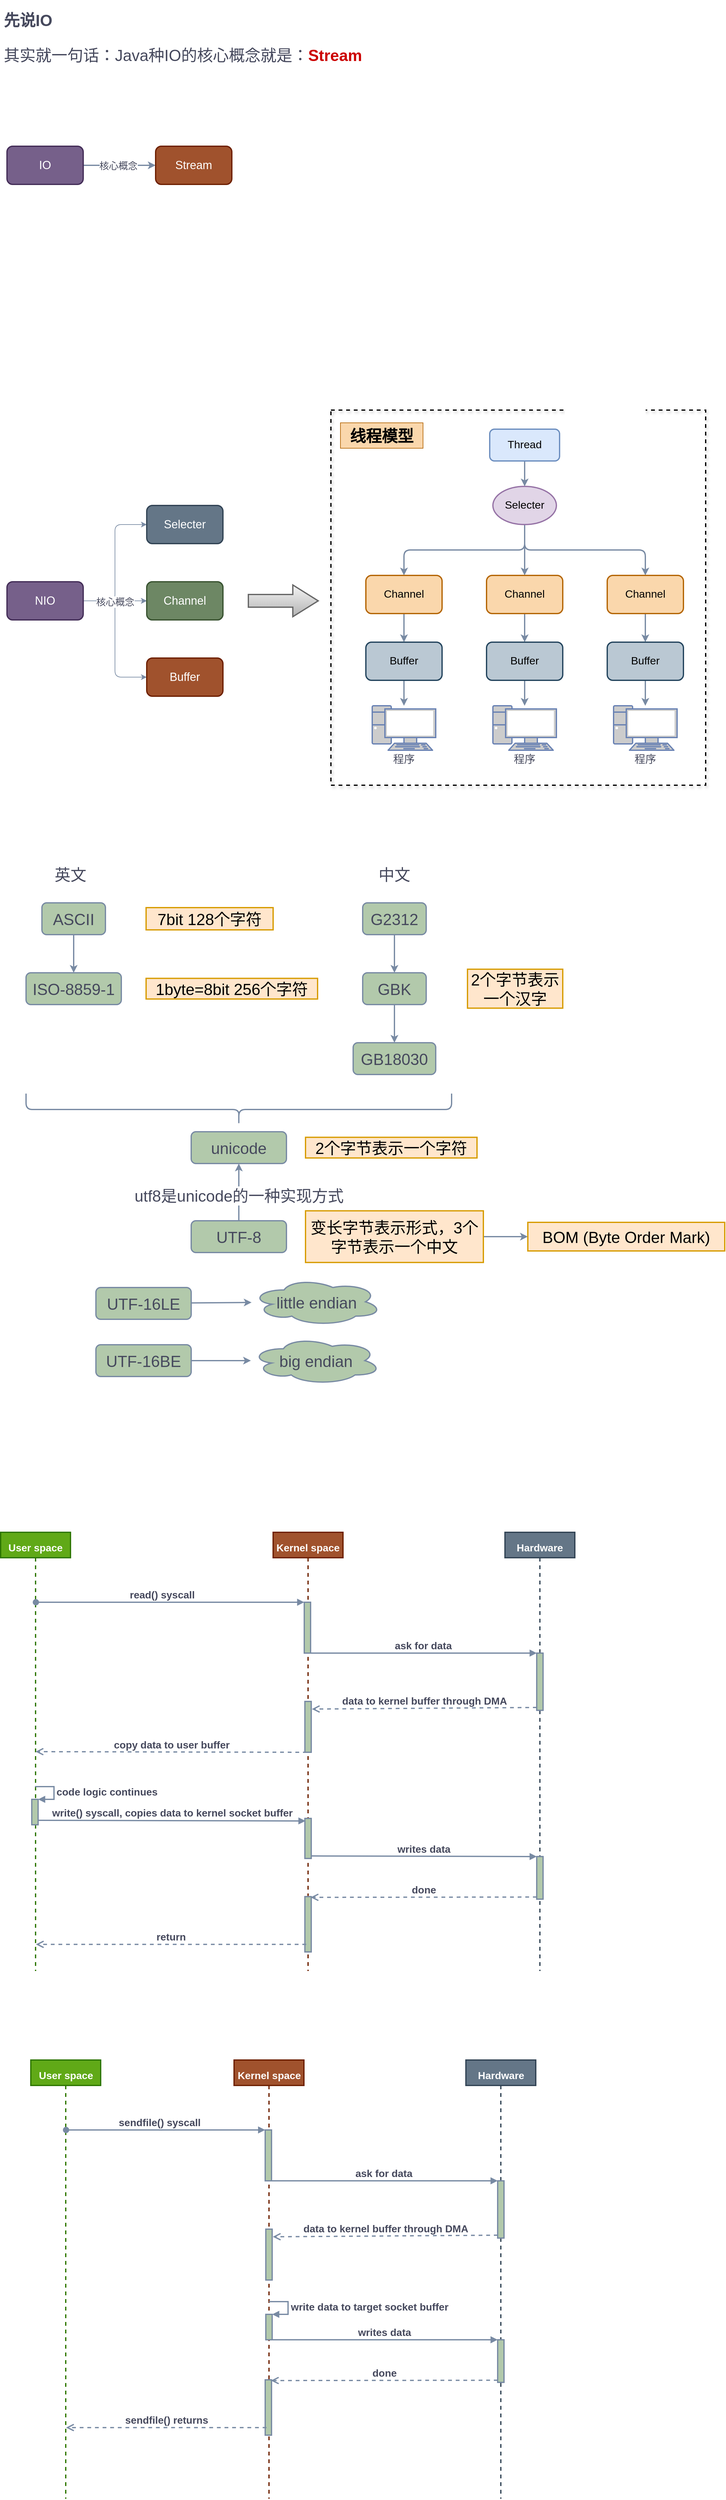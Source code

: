 <mxfile version="20.0.3" type="github">
  <diagram id="w9VmHyPrltCmEC7dtd8x" name="Page-1">
    <mxGraphModel dx="1422" dy="2042" grid="1" gridSize="10" guides="1" tooltips="1" connect="1" arrows="1" fold="1" page="1" pageScale="1" pageWidth="827" pageHeight="1169" math="0" shadow="0">
      <root>
        <mxCell id="0" />
        <mxCell id="1" parent="0" />
        <mxCell id="HTLwkOk4kgGoiY-0BRzB-1" value="&lt;h1 style=&quot;font-size: 25px;&quot;&gt;先说IO&lt;/h1&gt;&lt;p style=&quot;font-size: 25px;&quot;&gt;其实就一句话：Java种IO的核心概念就是：&lt;b style=&quot;&quot;&gt;&lt;font color=&quot;#cc0000&quot;&gt;Stream&lt;/font&gt;&lt;/b&gt;&lt;/p&gt;" style="text;html=1;strokeColor=none;fillColor=none;spacing=5;spacingTop=-20;whiteSpace=wrap;overflow=hidden;rounded=0;fontSize=25;fontColor=#46495D;" vertex="1" parent="1">
          <mxGeometry x="50" y="-50" width="650" height="130" as="geometry" />
        </mxCell>
        <mxCell id="HTLwkOk4kgGoiY-0BRzB-18" value="" style="edgeStyle=orthogonalEdgeStyle;curved=0;rounded=1;sketch=0;orthogonalLoop=1;jettySize=auto;html=1;fontColor=#46495D;strokeColor=#788AA3;fillColor=#B2C9AB;fontSize=18;fontStyle=0" edge="1" parent="1" source="HTLwkOk4kgGoiY-0BRzB-16" target="HTLwkOk4kgGoiY-0BRzB-17">
          <mxGeometry relative="1" as="geometry" />
        </mxCell>
        <mxCell id="HTLwkOk4kgGoiY-0BRzB-20" value="" style="edgeStyle=orthogonalEdgeStyle;curved=0;rounded=1;sketch=0;orthogonalLoop=1;jettySize=auto;html=1;fontColor=#46495D;strokeColor=#788AA3;fillColor=#B2C9AB;fontSize=18;fontStyle=0" edge="1" parent="1" source="HTLwkOk4kgGoiY-0BRzB-16" target="HTLwkOk4kgGoiY-0BRzB-19">
          <mxGeometry relative="1" as="geometry" />
        </mxCell>
        <mxCell id="HTLwkOk4kgGoiY-0BRzB-23" style="edgeStyle=orthogonalEdgeStyle;curved=0;rounded=1;sketch=0;orthogonalLoop=1;jettySize=auto;html=1;exitX=1;exitY=0.5;exitDx=0;exitDy=0;entryX=0;entryY=0.5;entryDx=0;entryDy=0;fontColor=#46495D;strokeColor=#788AA3;fillColor=#B2C9AB;fontSize=18;fontStyle=0" edge="1" parent="1" source="HTLwkOk4kgGoiY-0BRzB-16" target="HTLwkOk4kgGoiY-0BRzB-22">
          <mxGeometry relative="1" as="geometry" />
        </mxCell>
        <mxCell id="HTLwkOk4kgGoiY-0BRzB-24" style="edgeStyle=orthogonalEdgeStyle;curved=0;rounded=1;sketch=0;orthogonalLoop=1;jettySize=auto;html=1;exitX=1;exitY=0.5;exitDx=0;exitDy=0;entryX=0;entryY=0.5;entryDx=0;entryDy=0;fontColor=#46495D;strokeColor=#788AA3;fillColor=#B2C9AB;fontSize=18;fontStyle=0" edge="1" parent="1" source="HTLwkOk4kgGoiY-0BRzB-16" target="HTLwkOk4kgGoiY-0BRzB-21">
          <mxGeometry relative="1" as="geometry" />
        </mxCell>
        <mxCell id="HTLwkOk4kgGoiY-0BRzB-26" value="核心概念" style="edgeLabel;html=1;align=center;verticalAlign=middle;resizable=0;points=[];fontColor=#46495D;fontStyle=0;fontSize=15;" vertex="1" connectable="0" parent="HTLwkOk4kgGoiY-0BRzB-24">
          <mxGeometry x="-0.539" relative="1" as="geometry">
            <mxPoint as="offset" />
          </mxGeometry>
        </mxCell>
        <mxCell id="HTLwkOk4kgGoiY-0BRzB-16" value="NIO" style="rounded=1;whiteSpace=wrap;html=1;shadow=0;glass=0;sketch=0;fontSize=18;strokeColor=#432D57;strokeWidth=2;fillColor=#76608a;fontStyle=0;fontColor=#ffffff;" vertex="1" parent="1">
          <mxGeometry x="60" y="855" width="120" height="60" as="geometry" />
        </mxCell>
        <mxCell id="HTLwkOk4kgGoiY-0BRzB-17" value="NIO" style="rounded=1;whiteSpace=wrap;html=1;shadow=0;glass=0;sketch=0;fontSize=18;fontColor=#46495D;strokeColor=#788AA3;strokeWidth=2;fillColor=#B2C9AB;fontStyle=0" vertex="1" parent="1">
          <mxGeometry x="280" y="855" width="120" height="60" as="geometry" />
        </mxCell>
        <mxCell id="HTLwkOk4kgGoiY-0BRzB-19" value="Channel" style="whiteSpace=wrap;html=1;fontSize=18;fillColor=#6d8764;strokeColor=#3A5431;fontColor=#ffffff;rounded=1;shadow=0;glass=0;sketch=0;strokeWidth=2;fontStyle=0" vertex="1" parent="1">
          <mxGeometry x="280" y="855" width="120" height="60" as="geometry" />
        </mxCell>
        <mxCell id="HTLwkOk4kgGoiY-0BRzB-21" value="Buffer" style="whiteSpace=wrap;html=1;fontSize=18;fillColor=#a0522d;strokeColor=#6D1F00;fontColor=#ffffff;rounded=1;shadow=0;glass=0;sketch=0;strokeWidth=2;fontStyle=0" vertex="1" parent="1">
          <mxGeometry x="280" y="975" width="120" height="60" as="geometry" />
        </mxCell>
        <mxCell id="HTLwkOk4kgGoiY-0BRzB-22" value="Selecter" style="whiteSpace=wrap;html=1;fontSize=18;fillColor=#647687;strokeColor=#314354;fontColor=#ffffff;rounded=1;shadow=0;glass=0;sketch=0;strokeWidth=2;fontStyle=0" vertex="1" parent="1">
          <mxGeometry x="280" y="735" width="120" height="60" as="geometry" />
        </mxCell>
        <mxCell id="HTLwkOk4kgGoiY-0BRzB-34" style="edgeStyle=orthogonalEdgeStyle;curved=0;rounded=1;sketch=0;orthogonalLoop=1;jettySize=auto;html=1;exitX=0.5;exitY=1;exitDx=0;exitDy=0;entryX=0.5;entryY=0;entryDx=0;entryDy=0;fontColor=#46495D;strokeColor=#788AA3;fillColor=#B2C9AB;fontSize=17;strokeWidth=2;" edge="1" parent="1" source="HTLwkOk4kgGoiY-0BRzB-37" target="HTLwkOk4kgGoiY-0BRzB-30">
          <mxGeometry relative="1" as="geometry">
            <mxPoint x="875" y="795" as="sourcePoint" />
          </mxGeometry>
        </mxCell>
        <mxCell id="HTLwkOk4kgGoiY-0BRzB-35" style="edgeStyle=orthogonalEdgeStyle;curved=0;rounded=1;sketch=0;orthogonalLoop=1;jettySize=auto;html=1;exitX=0.5;exitY=1;exitDx=0;exitDy=0;entryX=0.5;entryY=0;entryDx=0;entryDy=0;fontColor=#46495D;strokeColor=#788AA3;fillColor=#B2C9AB;fontSize=17;strokeWidth=2;" edge="1" parent="1" source="HTLwkOk4kgGoiY-0BRzB-37" target="HTLwkOk4kgGoiY-0BRzB-29">
          <mxGeometry relative="1" as="geometry">
            <mxPoint x="875" y="795" as="sourcePoint" />
          </mxGeometry>
        </mxCell>
        <mxCell id="HTLwkOk4kgGoiY-0BRzB-36" style="edgeStyle=orthogonalEdgeStyle;curved=0;rounded=1;sketch=0;orthogonalLoop=1;jettySize=auto;html=1;fontColor=#46495D;strokeColor=#788AA3;fillColor=#B2C9AB;exitX=0.5;exitY=1;exitDx=0;exitDy=0;fontSize=17;strokeWidth=2;" edge="1" parent="1" source="HTLwkOk4kgGoiY-0BRzB-37" target="HTLwkOk4kgGoiY-0BRzB-28">
          <mxGeometry relative="1" as="geometry">
            <mxPoint x="875" y="755" as="sourcePoint" />
            <Array as="points">
              <mxPoint x="875" y="755" />
            </Array>
          </mxGeometry>
        </mxCell>
        <mxCell id="HTLwkOk4kgGoiY-0BRzB-39" style="edgeStyle=orthogonalEdgeStyle;curved=0;rounded=1;sketch=0;orthogonalLoop=1;jettySize=auto;html=1;exitX=0.5;exitY=1;exitDx=0;exitDy=0;entryX=0.5;entryY=0;entryDx=0;entryDy=0;fontSize=17;fontColor=#46495D;strokeColor=#788AA3;fillColor=#B2C9AB;strokeWidth=2;" edge="1" parent="1" source="HTLwkOk4kgGoiY-0BRzB-28" target="HTLwkOk4kgGoiY-0BRzB-32">
          <mxGeometry relative="1" as="geometry" />
        </mxCell>
        <mxCell id="HTLwkOk4kgGoiY-0BRzB-28" value="Channel" style="whiteSpace=wrap;html=1;fontSize=17;fillColor=#fad7ac;strokeColor=#b46504;rounded=1;shadow=0;glass=0;sketch=0;strokeWidth=2;" vertex="1" parent="1">
          <mxGeometry x="815" y="845" width="120" height="60" as="geometry" />
        </mxCell>
        <mxCell id="HTLwkOk4kgGoiY-0BRzB-40" style="edgeStyle=orthogonalEdgeStyle;curved=0;rounded=1;sketch=0;orthogonalLoop=1;jettySize=auto;html=1;exitX=0.5;exitY=1;exitDx=0;exitDy=0;entryX=0.5;entryY=0;entryDx=0;entryDy=0;fontSize=17;fontColor=#46495D;strokeColor=#788AA3;fillColor=#B2C9AB;strokeWidth=2;" edge="1" parent="1" source="HTLwkOk4kgGoiY-0BRzB-29" target="HTLwkOk4kgGoiY-0BRzB-33">
          <mxGeometry relative="1" as="geometry" />
        </mxCell>
        <mxCell id="HTLwkOk4kgGoiY-0BRzB-29" value="Channel" style="whiteSpace=wrap;html=1;fontSize=17;fillColor=#fad7ac;strokeColor=#b46504;rounded=1;shadow=0;glass=0;sketch=0;strokeWidth=2;" vertex="1" parent="1">
          <mxGeometry x="1005" y="845" width="120" height="60" as="geometry" />
        </mxCell>
        <mxCell id="HTLwkOk4kgGoiY-0BRzB-38" style="edgeStyle=orthogonalEdgeStyle;curved=0;rounded=1;sketch=0;orthogonalLoop=1;jettySize=auto;html=1;exitX=0.5;exitY=1;exitDx=0;exitDy=0;fontSize=17;fontColor=#46495D;strokeColor=#788AA3;fillColor=#B2C9AB;strokeWidth=2;" edge="1" parent="1" source="HTLwkOk4kgGoiY-0BRzB-30" target="HTLwkOk4kgGoiY-0BRzB-31">
          <mxGeometry relative="1" as="geometry" />
        </mxCell>
        <mxCell id="HTLwkOk4kgGoiY-0BRzB-30" value="Channel" style="whiteSpace=wrap;html=1;fontSize=17;fillColor=#fad7ac;strokeColor=#b46504;rounded=1;shadow=0;glass=0;sketch=0;strokeWidth=2;" vertex="1" parent="1">
          <mxGeometry x="625" y="845" width="120" height="60" as="geometry" />
        </mxCell>
        <mxCell id="HTLwkOk4kgGoiY-0BRzB-44" value="" style="edgeStyle=orthogonalEdgeStyle;curved=0;rounded=1;sketch=0;orthogonalLoop=1;jettySize=auto;html=1;fontSize=17;fontColor=#46495D;strokeColor=#788AA3;strokeWidth=2;fillColor=#B2C9AB;" edge="1" parent="1" source="HTLwkOk4kgGoiY-0BRzB-31" target="HTLwkOk4kgGoiY-0BRzB-43">
          <mxGeometry relative="1" as="geometry" />
        </mxCell>
        <mxCell id="HTLwkOk4kgGoiY-0BRzB-31" value="Buffer" style="whiteSpace=wrap;html=1;fontSize=17;fillColor=#bac8d3;strokeColor=#23445d;rounded=1;shadow=0;glass=0;sketch=0;strokeWidth=2;" vertex="1" parent="1">
          <mxGeometry x="625" y="950" width="120" height="60" as="geometry" />
        </mxCell>
        <mxCell id="HTLwkOk4kgGoiY-0BRzB-47" value="" style="edgeStyle=orthogonalEdgeStyle;curved=0;rounded=1;sketch=0;orthogonalLoop=1;jettySize=auto;html=1;fontSize=17;fontColor=#46495D;strokeColor=#788AA3;strokeWidth=2;fillColor=#B2C9AB;" edge="1" parent="1" source="HTLwkOk4kgGoiY-0BRzB-32" target="HTLwkOk4kgGoiY-0BRzB-45">
          <mxGeometry relative="1" as="geometry" />
        </mxCell>
        <mxCell id="HTLwkOk4kgGoiY-0BRzB-32" value="Buffer" style="whiteSpace=wrap;html=1;fontSize=17;fillColor=#bac8d3;strokeColor=#23445d;rounded=1;shadow=0;glass=0;sketch=0;strokeWidth=2;" vertex="1" parent="1">
          <mxGeometry x="815" y="950" width="120" height="60" as="geometry" />
        </mxCell>
        <mxCell id="HTLwkOk4kgGoiY-0BRzB-48" value="" style="edgeStyle=orthogonalEdgeStyle;curved=0;rounded=1;sketch=0;orthogonalLoop=1;jettySize=auto;html=1;fontSize=17;fontColor=#46495D;strokeColor=#788AA3;strokeWidth=2;fillColor=#B2C9AB;" edge="1" parent="1" source="HTLwkOk4kgGoiY-0BRzB-33" target="HTLwkOk4kgGoiY-0BRzB-46">
          <mxGeometry relative="1" as="geometry" />
        </mxCell>
        <mxCell id="HTLwkOk4kgGoiY-0BRzB-33" value="Buffer" style="whiteSpace=wrap;html=1;fontSize=17;fillColor=#bac8d3;strokeColor=#23445d;rounded=1;shadow=0;glass=0;sketch=0;strokeWidth=2;" vertex="1" parent="1">
          <mxGeometry x="1005" y="950" width="120" height="60" as="geometry" />
        </mxCell>
        <mxCell id="HTLwkOk4kgGoiY-0BRzB-37" value="Selecter" style="ellipse;whiteSpace=wrap;html=1;rounded=0;sketch=0;strokeColor=#9673a6;fillColor=#e1d5e7;fontSize=17;fontStyle=0;strokeWidth=2;" vertex="1" parent="1">
          <mxGeometry x="825" y="705" width="100" height="60" as="geometry" />
        </mxCell>
        <mxCell id="HTLwkOk4kgGoiY-0BRzB-42" value="" style="edgeStyle=orthogonalEdgeStyle;curved=0;rounded=1;sketch=0;orthogonalLoop=1;jettySize=auto;html=1;fontSize=17;fontColor=#46495D;strokeColor=#788AA3;fillColor=#B2C9AB;strokeWidth=2;" edge="1" parent="1" source="HTLwkOk4kgGoiY-0BRzB-41" target="HTLwkOk4kgGoiY-0BRzB-37">
          <mxGeometry relative="1" as="geometry" />
        </mxCell>
        <mxCell id="HTLwkOk4kgGoiY-0BRzB-41" value="Thread" style="whiteSpace=wrap;html=1;fontSize=17;fillColor=#dae8fc;strokeColor=#6c8ebf;rounded=1;shadow=0;glass=0;sketch=0;strokeWidth=2;" vertex="1" parent="1">
          <mxGeometry x="820" y="615" width="110" height="50" as="geometry" />
        </mxCell>
        <mxCell id="HTLwkOk4kgGoiY-0BRzB-43" value="" style="fontColor=#0066CC;verticalAlign=top;verticalLabelPosition=bottom;labelPosition=center;align=center;html=1;outlineConnect=0;fillColor=#CCCCCC;strokeColor=#6881B3;gradientColor=none;gradientDirection=north;strokeWidth=2;shape=mxgraph.networks.pc;rounded=0;sketch=0;fontSize=17;" vertex="1" parent="1">
          <mxGeometry x="635" y="1050" width="100" height="70" as="geometry" />
        </mxCell>
        <mxCell id="HTLwkOk4kgGoiY-0BRzB-45" value="" style="fontColor=#0066CC;verticalAlign=top;verticalLabelPosition=bottom;labelPosition=center;align=center;html=1;outlineConnect=0;fillColor=#CCCCCC;strokeColor=#6881B3;gradientColor=none;gradientDirection=north;strokeWidth=2;shape=mxgraph.networks.pc;rounded=0;sketch=0;fontSize=17;" vertex="1" parent="1">
          <mxGeometry x="825" y="1050" width="100" height="70" as="geometry" />
        </mxCell>
        <mxCell id="HTLwkOk4kgGoiY-0BRzB-46" value="" style="fontColor=#0066CC;verticalAlign=top;verticalLabelPosition=bottom;labelPosition=center;align=center;html=1;outlineConnect=0;fillColor=#CCCCCC;strokeColor=#6881B3;gradientColor=none;gradientDirection=north;strokeWidth=2;shape=mxgraph.networks.pc;rounded=0;sketch=0;fontSize=17;" vertex="1" parent="1">
          <mxGeometry x="1015" y="1050" width="100" height="70" as="geometry" />
        </mxCell>
        <mxCell id="HTLwkOk4kgGoiY-0BRzB-49" value="程序" style="text;html=1;strokeColor=none;fillColor=none;align=center;verticalAlign=middle;whiteSpace=wrap;rounded=0;sketch=0;fontSize=17;fontColor=#46495D;" vertex="1" parent="1">
          <mxGeometry x="655" y="1120" width="60" height="30" as="geometry" />
        </mxCell>
        <mxCell id="HTLwkOk4kgGoiY-0BRzB-50" value="程序" style="text;html=1;strokeColor=none;fillColor=none;align=center;verticalAlign=middle;whiteSpace=wrap;rounded=0;sketch=0;fontSize=17;fontColor=#46495D;" vertex="1" parent="1">
          <mxGeometry x="845" y="1120" width="60" height="30" as="geometry" />
        </mxCell>
        <mxCell id="HTLwkOk4kgGoiY-0BRzB-51" value="程序" style="text;html=1;strokeColor=none;fillColor=none;align=center;verticalAlign=middle;whiteSpace=wrap;rounded=0;sketch=0;fontSize=17;fontColor=#46495D;" vertex="1" parent="1">
          <mxGeometry x="1035" y="1120" width="60" height="30" as="geometry" />
        </mxCell>
        <mxCell id="HTLwkOk4kgGoiY-0BRzB-55" value="" style="edgeStyle=orthogonalEdgeStyle;curved=0;rounded=1;sketch=0;orthogonalLoop=1;jettySize=auto;html=1;fontSize=15;fontColor=#46495D;strokeColor=#788AA3;strokeWidth=2;fillColor=#B2C9AB;" edge="1" parent="1" source="HTLwkOk4kgGoiY-0BRzB-52" target="HTLwkOk4kgGoiY-0BRzB-54">
          <mxGeometry relative="1" as="geometry" />
        </mxCell>
        <mxCell id="HTLwkOk4kgGoiY-0BRzB-56" value="核心概念" style="edgeLabel;html=1;align=center;verticalAlign=middle;resizable=0;points=[];fontSize=15;fontColor=#46495D;" vertex="1" connectable="0" parent="HTLwkOk4kgGoiY-0BRzB-55">
          <mxGeometry x="-0.26" y="2" relative="1" as="geometry">
            <mxPoint x="13" y="2" as="offset" />
          </mxGeometry>
        </mxCell>
        <mxCell id="HTLwkOk4kgGoiY-0BRzB-52" value="IO" style="rounded=1;whiteSpace=wrap;html=1;shadow=0;glass=0;sketch=0;fontSize=18;strokeColor=#432D57;strokeWidth=2;fillColor=#76608a;fontStyle=0;fontColor=#ffffff;" vertex="1" parent="1">
          <mxGeometry x="60" y="170" width="120" height="60" as="geometry" />
        </mxCell>
        <mxCell id="HTLwkOk4kgGoiY-0BRzB-54" value="Stream" style="rounded=1;whiteSpace=wrap;html=1;shadow=0;glass=0;sketch=0;fontSize=18;strokeColor=#6D1F00;strokeWidth=2;fillColor=#a0522d;fontStyle=0;fontColor=#ffffff;" vertex="1" parent="1">
          <mxGeometry x="294" y="170" width="120" height="60" as="geometry" />
        </mxCell>
        <mxCell id="HTLwkOk4kgGoiY-0BRzB-57" value="" style="whiteSpace=wrap;html=1;aspect=fixed;rounded=0;sketch=0;fontSize=15;strokeWidth=2;fillColor=none;shadow=1;dashed=1;" vertex="1" parent="1">
          <mxGeometry x="570" y="585" width="590" height="590" as="geometry" />
        </mxCell>
        <mxCell id="HTLwkOk4kgGoiY-0BRzB-58" value="线程模型" style="text;html=1;strokeColor=#b46504;fillColor=#fad7ac;align=center;verticalAlign=middle;whiteSpace=wrap;rounded=0;shadow=0;sketch=0;fontSize=25;fontStyle=1" vertex="1" parent="1">
          <mxGeometry x="585" y="605" width="130" height="40" as="geometry" />
        </mxCell>
        <mxCell id="HTLwkOk4kgGoiY-0BRzB-61" value="" style="verticalLabelPosition=bottom;verticalAlign=top;html=1;strokeWidth=2;shape=mxgraph.arrows2.arrow;dy=0.6;dx=40;notch=0;rounded=0;shadow=0;sketch=0;fontSize=25;fillColor=#f5f5f5;strokeColor=#666666;gradientColor=#b3b3b3;" vertex="1" parent="1">
          <mxGeometry x="440" y="860" width="110" height="50" as="geometry" />
        </mxCell>
        <mxCell id="HTLwkOk4kgGoiY-0BRzB-66" value="" style="edgeStyle=none;rounded=1;sketch=0;orthogonalLoop=1;jettySize=auto;html=1;fontSize=25;fontColor=#46495D;strokeColor=#788AA3;strokeWidth=2;fillColor=#B2C9AB;" edge="1" parent="1" source="HTLwkOk4kgGoiY-0BRzB-64" target="HTLwkOk4kgGoiY-0BRzB-65">
          <mxGeometry relative="1" as="geometry" />
        </mxCell>
        <mxCell id="HTLwkOk4kgGoiY-0BRzB-64" value="ASCII" style="rounded=1;whiteSpace=wrap;html=1;shadow=0;sketch=0;fontSize=25;fontColor=#46495D;strokeColor=#788AA3;strokeWidth=2;fillColor=#B2C9AB;" vertex="1" parent="1">
          <mxGeometry x="115" y="1360" width="100" height="50" as="geometry" />
        </mxCell>
        <mxCell id="HTLwkOk4kgGoiY-0BRzB-65" value="ISO-8859-1" style="rounded=1;whiteSpace=wrap;html=1;shadow=0;sketch=0;fontSize=25;fontColor=#46495D;strokeColor=#788AA3;strokeWidth=2;fillColor=#B2C9AB;" vertex="1" parent="1">
          <mxGeometry x="90" y="1470" width="150" height="50" as="geometry" />
        </mxCell>
        <mxCell id="HTLwkOk4kgGoiY-0BRzB-68" value="7bit 128个字符" style="rounded=0;whiteSpace=wrap;html=1;shadow=0;sketch=0;fontSize=25;strokeColor=#d79b00;strokeWidth=2;fillColor=#ffe6cc;" vertex="1" parent="1">
          <mxGeometry x="279" y="1367.5" width="200" height="35" as="geometry" />
        </mxCell>
        <mxCell id="HTLwkOk4kgGoiY-0BRzB-69" value="1byte=8bit&amp;nbsp;256个字符" style="rounded=0;whiteSpace=wrap;html=1;shadow=0;sketch=0;fontSize=25;strokeColor=#d79b00;strokeWidth=2;fillColor=#ffe6cc;" vertex="1" parent="1">
          <mxGeometry x="279" y="1478.75" width="270" height="32.5" as="geometry" />
        </mxCell>
        <mxCell id="HTLwkOk4kgGoiY-0BRzB-72" value="" style="edgeStyle=none;rounded=1;sketch=0;orthogonalLoop=1;jettySize=auto;html=1;fontSize=25;fontColor=#46495D;strokeColor=#788AA3;strokeWidth=2;fillColor=#B2C9AB;" edge="1" parent="1" source="HTLwkOk4kgGoiY-0BRzB-70" target="HTLwkOk4kgGoiY-0BRzB-71">
          <mxGeometry relative="1" as="geometry" />
        </mxCell>
        <mxCell id="HTLwkOk4kgGoiY-0BRzB-70" value="G2312" style="rounded=1;whiteSpace=wrap;html=1;shadow=0;sketch=0;fontSize=25;fontColor=#46495D;strokeColor=#788AA3;strokeWidth=2;fillColor=#B2C9AB;" vertex="1" parent="1">
          <mxGeometry x="620" y="1360" width="100" height="50" as="geometry" />
        </mxCell>
        <mxCell id="HTLwkOk4kgGoiY-0BRzB-74" value="" style="edgeStyle=none;rounded=1;sketch=0;orthogonalLoop=1;jettySize=auto;html=1;fontSize=25;fontColor=#46495D;strokeColor=#788AA3;strokeWidth=2;fillColor=#B2C9AB;" edge="1" parent="1" source="HTLwkOk4kgGoiY-0BRzB-71" target="HTLwkOk4kgGoiY-0BRzB-73">
          <mxGeometry relative="1" as="geometry" />
        </mxCell>
        <mxCell id="HTLwkOk4kgGoiY-0BRzB-71" value="GBK" style="rounded=1;whiteSpace=wrap;html=1;shadow=0;sketch=0;fontSize=25;fontColor=#46495D;strokeColor=#788AA3;strokeWidth=2;fillColor=#B2C9AB;" vertex="1" parent="1">
          <mxGeometry x="620" y="1470" width="100" height="50" as="geometry" />
        </mxCell>
        <mxCell id="HTLwkOk4kgGoiY-0BRzB-73" value="GB18030" style="rounded=1;whiteSpace=wrap;html=1;shadow=0;sketch=0;fontSize=25;fontColor=#46495D;strokeColor=#788AA3;strokeWidth=2;fillColor=#B2C9AB;" vertex="1" parent="1">
          <mxGeometry x="605" y="1580" width="130" height="50" as="geometry" />
        </mxCell>
        <mxCell id="HTLwkOk4kgGoiY-0BRzB-75" value="英文" style="text;html=1;strokeColor=none;fillColor=none;align=center;verticalAlign=middle;whiteSpace=wrap;rounded=0;shadow=0;sketch=0;fontSize=25;fontColor=#46495D;" vertex="1" parent="1">
          <mxGeometry x="130" y="1300" width="60" height="30" as="geometry" />
        </mxCell>
        <mxCell id="HTLwkOk4kgGoiY-0BRzB-76" value="中文" style="text;html=1;strokeColor=none;fillColor=none;align=center;verticalAlign=middle;whiteSpace=wrap;rounded=0;shadow=0;sketch=0;fontSize=25;fontColor=#46495D;" vertex="1" parent="1">
          <mxGeometry x="640" y="1300" width="60" height="30" as="geometry" />
        </mxCell>
        <mxCell id="HTLwkOk4kgGoiY-0BRzB-77" value="2个字节表示一个汉字" style="rounded=0;whiteSpace=wrap;html=1;shadow=0;sketch=0;fontSize=25;strokeColor=#d79b00;strokeWidth=2;fillColor=#ffe6cc;" vertex="1" parent="1">
          <mxGeometry x="785" y="1464.38" width="150" height="61.25" as="geometry" />
        </mxCell>
        <mxCell id="HTLwkOk4kgGoiY-0BRzB-78" value="" style="shape=curlyBracket;whiteSpace=wrap;html=1;rounded=1;flipH=1;shadow=0;sketch=0;fontSize=25;fontColor=#46495D;strokeColor=#788AA3;strokeWidth=2;fillColor=#B2C9AB;rotation=90;size=0.5;" vertex="1" parent="1">
          <mxGeometry x="400" y="1350" width="50" height="670" as="geometry" />
        </mxCell>
        <mxCell id="HTLwkOk4kgGoiY-0BRzB-79" value="unicode" style="rounded=1;whiteSpace=wrap;html=1;shadow=0;sketch=0;fontSize=25;fontColor=#46495D;strokeColor=#788AA3;strokeWidth=2;fillColor=#B2C9AB;" vertex="1" parent="1">
          <mxGeometry x="350" y="1720" width="150" height="50" as="geometry" />
        </mxCell>
        <mxCell id="HTLwkOk4kgGoiY-0BRzB-80" value="2个字节表示一个字符" style="rounded=0;whiteSpace=wrap;html=1;shadow=0;sketch=0;fontSize=25;strokeColor=#d79b00;strokeWidth=2;fillColor=#ffe6cc;" vertex="1" parent="1">
          <mxGeometry x="530" y="1728.75" width="270" height="32.5" as="geometry" />
        </mxCell>
        <mxCell id="HTLwkOk4kgGoiY-0BRzB-82" value="" style="edgeStyle=none;rounded=1;sketch=0;orthogonalLoop=1;jettySize=auto;html=1;fontSize=25;fontColor=#46495D;strokeColor=#788AA3;strokeWidth=2;fillColor=#B2C9AB;" edge="1" parent="1" source="HTLwkOk4kgGoiY-0BRzB-81" target="HTLwkOk4kgGoiY-0BRzB-79">
          <mxGeometry relative="1" as="geometry" />
        </mxCell>
        <mxCell id="HTLwkOk4kgGoiY-0BRzB-83" value="utf8是unicode的一种实现方式" style="edgeLabel;html=1;align=center;verticalAlign=middle;resizable=0;points=[];fontSize=25;fontColor=#46495D;" vertex="1" connectable="0" parent="HTLwkOk4kgGoiY-0BRzB-82">
          <mxGeometry x="-0.286" y="2" relative="1" as="geometry">
            <mxPoint x="2" y="-8" as="offset" />
          </mxGeometry>
        </mxCell>
        <mxCell id="HTLwkOk4kgGoiY-0BRzB-81" value="UTF-8" style="rounded=1;whiteSpace=wrap;html=1;shadow=0;sketch=0;fontSize=25;fontColor=#46495D;strokeColor=#788AA3;strokeWidth=2;fillColor=#B2C9AB;" vertex="1" parent="1">
          <mxGeometry x="350" y="1860" width="150" height="50" as="geometry" />
        </mxCell>
        <mxCell id="HTLwkOk4kgGoiY-0BRzB-87" value="" style="edgeStyle=none;rounded=1;sketch=0;orthogonalLoop=1;jettySize=auto;html=1;fontSize=25;fontColor=#46495D;strokeColor=#788AA3;strokeWidth=2;fillColor=#B2C9AB;" edge="1" parent="1" source="HTLwkOk4kgGoiY-0BRzB-84" target="HTLwkOk4kgGoiY-0BRzB-86">
          <mxGeometry relative="1" as="geometry" />
        </mxCell>
        <mxCell id="HTLwkOk4kgGoiY-0BRzB-84" value="UTF-16LE" style="rounded=1;whiteSpace=wrap;html=1;shadow=0;sketch=0;fontSize=25;fontColor=#46495D;strokeColor=#788AA3;strokeWidth=2;fillColor=#B2C9AB;" vertex="1" parent="1">
          <mxGeometry x="200" y="1965" width="150" height="50" as="geometry" />
        </mxCell>
        <mxCell id="HTLwkOk4kgGoiY-0BRzB-89" value="" style="edgeStyle=none;rounded=1;sketch=0;orthogonalLoop=1;jettySize=auto;html=1;fontSize=25;fontColor=#46495D;strokeColor=#788AA3;strokeWidth=2;fillColor=#B2C9AB;" edge="1" parent="1" source="HTLwkOk4kgGoiY-0BRzB-85" target="HTLwkOk4kgGoiY-0BRzB-88">
          <mxGeometry relative="1" as="geometry" />
        </mxCell>
        <mxCell id="HTLwkOk4kgGoiY-0BRzB-85" value="UTF-16BE" style="rounded=1;whiteSpace=wrap;html=1;shadow=0;sketch=0;fontSize=25;fontColor=#46495D;strokeColor=#788AA3;strokeWidth=2;fillColor=#B2C9AB;" vertex="1" parent="1">
          <mxGeometry x="200" y="2055" width="150" height="50" as="geometry" />
        </mxCell>
        <mxCell id="HTLwkOk4kgGoiY-0BRzB-86" value="little endian" style="ellipse;shape=cloud;whiteSpace=wrap;html=1;fontSize=25;fillColor=#B2C9AB;strokeColor=#788AA3;fontColor=#46495D;rounded=1;shadow=0;sketch=0;strokeWidth=2;" vertex="1" parent="1">
          <mxGeometry x="445" y="1950" width="205" height="75" as="geometry" />
        </mxCell>
        <mxCell id="HTLwkOk4kgGoiY-0BRzB-88" value="big endian" style="ellipse;shape=cloud;whiteSpace=wrap;html=1;fontSize=25;fillColor=#B2C9AB;strokeColor=#788AA3;fontColor=#46495D;rounded=1;shadow=0;sketch=0;strokeWidth=2;" vertex="1" parent="1">
          <mxGeometry x="444" y="2042.5" width="205" height="75" as="geometry" />
        </mxCell>
        <mxCell id="HTLwkOk4kgGoiY-0BRzB-94" value="" style="edgeStyle=none;rounded=1;sketch=0;orthogonalLoop=1;jettySize=auto;html=1;fontSize=25;fontColor=#46495D;strokeColor=#788AA3;strokeWidth=2;fillColor=#B2C9AB;" edge="1" parent="1" source="HTLwkOk4kgGoiY-0BRzB-92" target="HTLwkOk4kgGoiY-0BRzB-93">
          <mxGeometry relative="1" as="geometry" />
        </mxCell>
        <mxCell id="HTLwkOk4kgGoiY-0BRzB-92" value="变长字节表示形式，3个字节表示一个中文" style="rounded=0;whiteSpace=wrap;html=1;shadow=0;sketch=0;fontSize=25;strokeColor=#d79b00;strokeWidth=2;fillColor=#ffe6cc;" vertex="1" parent="1">
          <mxGeometry x="530" y="1844.38" width="280" height="81.25" as="geometry" />
        </mxCell>
        <mxCell id="HTLwkOk4kgGoiY-0BRzB-93" value="BOM (Byte Order Mark)" style="whiteSpace=wrap;html=1;fontSize=25;fillColor=#ffe6cc;strokeColor=#d79b00;rounded=0;shadow=0;sketch=0;strokeWidth=2;" vertex="1" parent="1">
          <mxGeometry x="880" y="1862.5" width="310" height="44.99" as="geometry" />
        </mxCell>
        <mxCell id="HTLwkOk4kgGoiY-0BRzB-95" value="&lt;font style=&quot;font-size: 16px;&quot;&gt;&lt;b&gt;User&amp;nbsp;space&lt;/b&gt;&lt;/font&gt;" style="shape=umlLifeline;perimeter=lifelinePerimeter;whiteSpace=wrap;html=1;container=1;collapsible=0;recursiveResize=0;outlineConnect=0;rounded=0;shadow=0;sketch=0;fontSize=25;fontColor=#ffffff;strokeColor=#2D7600;strokeWidth=2;fillColor=#60a917;align=center;" vertex="1" parent="1">
          <mxGeometry x="50" y="2350" width="110" height="690" as="geometry" />
        </mxCell>
        <mxCell id="HTLwkOk4kgGoiY-0BRzB-117" value="" style="html=1;points=[];perimeter=orthogonalPerimeter;rounded=0;shadow=0;sketch=0;fontSize=16;fontColor=#46495D;strokeColor=#788AA3;strokeWidth=2;fillColor=#B2C9AB;" vertex="1" parent="HTLwkOk4kgGoiY-0BRzB-95">
          <mxGeometry x="49" y="420" width="10" height="40" as="geometry" />
        </mxCell>
        <mxCell id="HTLwkOk4kgGoiY-0BRzB-118" value="&lt;b&gt;code logic continues&lt;/b&gt;" style="edgeStyle=orthogonalEdgeStyle;html=1;align=left;spacingLeft=2;endArrow=block;rounded=0;entryX=1;entryY=0;sketch=0;fontSize=16;fontColor=#46495D;strokeColor=#788AA3;strokeWidth=2;fillColor=#B2C9AB;" edge="1" parent="HTLwkOk4kgGoiY-0BRzB-95">
          <mxGeometry relative="1" as="geometry">
            <mxPoint x="54" y="400" as="sourcePoint" />
            <Array as="points">
              <mxPoint x="84" y="400" />
            </Array>
            <mxPoint x="59" y="420" as="targetPoint" />
          </mxGeometry>
        </mxCell>
        <mxCell id="HTLwkOk4kgGoiY-0BRzB-96" value="&lt;font style=&quot;font-size: 16px;&quot;&gt;&lt;b&gt;Kernel space&lt;/b&gt;&lt;/font&gt;" style="shape=umlLifeline;perimeter=lifelinePerimeter;whiteSpace=wrap;html=1;container=1;collapsible=0;recursiveResize=0;outlineConnect=0;rounded=0;shadow=0;sketch=0;fontSize=25;fontColor=#ffffff;strokeColor=#6D1F00;strokeWidth=2;fillColor=#a0522d;align=center;" vertex="1" parent="1">
          <mxGeometry x="479" y="2350" width="110" height="690" as="geometry" />
        </mxCell>
        <mxCell id="HTLwkOk4kgGoiY-0BRzB-98" value="" style="html=1;points=[];perimeter=orthogonalPerimeter;rounded=0;shadow=0;sketch=0;fontSize=16;fontColor=#46495D;strokeColor=#788AA3;strokeWidth=2;fillColor=#B2C9AB;" vertex="1" parent="HTLwkOk4kgGoiY-0BRzB-96">
          <mxGeometry x="49" y="110" width="10" height="80" as="geometry" />
        </mxCell>
        <mxCell id="HTLwkOk4kgGoiY-0BRzB-112" value="" style="html=1;points=[];perimeter=orthogonalPerimeter;rounded=0;shadow=0;sketch=0;fontSize=16;fontColor=#46495D;strokeColor=#788AA3;strokeWidth=2;fillColor=#B2C9AB;" vertex="1" parent="HTLwkOk4kgGoiY-0BRzB-96">
          <mxGeometry x="50" y="266" width="10" height="80" as="geometry" />
        </mxCell>
        <mxCell id="HTLwkOk4kgGoiY-0BRzB-121" value="" style="html=1;points=[];perimeter=orthogonalPerimeter;rounded=0;shadow=0;sketch=0;fontSize=16;fontColor=#46495D;strokeColor=#788AA3;strokeWidth=2;fillColor=#B2C9AB;" vertex="1" parent="HTLwkOk4kgGoiY-0BRzB-96">
          <mxGeometry x="50" y="450" width="10" height="63" as="geometry" />
        </mxCell>
        <mxCell id="HTLwkOk4kgGoiY-0BRzB-125" value="" style="html=1;points=[];perimeter=orthogonalPerimeter;rounded=0;shadow=0;sketch=0;fontSize=16;fontColor=#46495D;strokeColor=#788AA3;strokeWidth=2;fillColor=#B2C9AB;" vertex="1" parent="HTLwkOk4kgGoiY-0BRzB-96">
          <mxGeometry x="50" y="573" width="10" height="87" as="geometry" />
        </mxCell>
        <mxCell id="HTLwkOk4kgGoiY-0BRzB-97" value="&lt;font style=&quot;font-size: 16px;&quot;&gt;&lt;b&gt;Hardware&lt;/b&gt;&lt;/font&gt;" style="shape=umlLifeline;perimeter=lifelinePerimeter;whiteSpace=wrap;html=1;container=1;collapsible=0;recursiveResize=0;outlineConnect=0;rounded=0;shadow=0;sketch=0;fontSize=25;fontColor=#ffffff;strokeColor=#314354;strokeWidth=2;fillColor=#647687;align=center;" vertex="1" parent="1">
          <mxGeometry x="844" y="2350" width="110" height="690" as="geometry" />
        </mxCell>
        <mxCell id="HTLwkOk4kgGoiY-0BRzB-107" value="" style="html=1;points=[];perimeter=orthogonalPerimeter;rounded=0;shadow=0;sketch=0;fontSize=16;fontColor=#46495D;strokeColor=#788AA3;strokeWidth=2;fillColor=#B2C9AB;" vertex="1" parent="HTLwkOk4kgGoiY-0BRzB-97">
          <mxGeometry x="50" y="190" width="10" height="90" as="geometry" />
        </mxCell>
        <mxCell id="HTLwkOk4kgGoiY-0BRzB-122" value="" style="html=1;points=[];perimeter=orthogonalPerimeter;rounded=0;shadow=0;sketch=0;fontSize=16;fontColor=#46495D;strokeColor=#788AA3;strokeWidth=2;fillColor=#B2C9AB;" vertex="1" parent="HTLwkOk4kgGoiY-0BRzB-97">
          <mxGeometry x="50" y="510" width="10" height="67" as="geometry" />
        </mxCell>
        <mxCell id="HTLwkOk4kgGoiY-0BRzB-99" value="&lt;b&gt;read() syscall&lt;/b&gt;" style="html=1;verticalAlign=bottom;startArrow=oval;endArrow=block;startSize=8;rounded=1;sketch=0;fontSize=16;fontColor=#46495D;strokeColor=#788AA3;strokeWidth=2;fillColor=#B2C9AB;" edge="1" target="HTLwkOk4kgGoiY-0BRzB-98" parent="1" source="HTLwkOk4kgGoiY-0BRzB-95">
          <mxGeometry x="-0.062" relative="1" as="geometry">
            <mxPoint x="349" y="2460" as="sourcePoint" />
            <Array as="points">
              <mxPoint x="290" y="2460" />
            </Array>
            <mxPoint as="offset" />
          </mxGeometry>
        </mxCell>
        <mxCell id="HTLwkOk4kgGoiY-0BRzB-108" value="&lt;b&gt;ask for data&lt;/b&gt;" style="html=1;verticalAlign=bottom;endArrow=block;entryX=0;entryY=0;rounded=1;sketch=0;fontSize=16;fontColor=#46495D;strokeColor=#788AA3;strokeWidth=2;fillColor=#B2C9AB;" edge="1" target="HTLwkOk4kgGoiY-0BRzB-107" parent="1" source="HTLwkOk4kgGoiY-0BRzB-96">
          <mxGeometry relative="1" as="geometry">
            <mxPoint x="599" y="2540" as="sourcePoint" />
          </mxGeometry>
        </mxCell>
        <mxCell id="HTLwkOk4kgGoiY-0BRzB-109" value="&lt;b&gt;data to kernel buffer through DMA&lt;/b&gt;" style="html=1;verticalAlign=bottom;endArrow=open;dashed=1;endSize=8;exitX=0;exitY=0.95;rounded=1;sketch=0;fontSize=16;fontColor=#46495D;strokeColor=#788AA3;strokeWidth=2;fillColor=#B2C9AB;entryX=1.1;entryY=0.15;entryDx=0;entryDy=0;entryPerimeter=0;" edge="1" source="HTLwkOk4kgGoiY-0BRzB-107" parent="1" target="HTLwkOk4kgGoiY-0BRzB-112">
          <mxGeometry relative="1" as="geometry">
            <mxPoint x="549" y="2620" as="targetPoint" />
          </mxGeometry>
        </mxCell>
        <mxCell id="HTLwkOk4kgGoiY-0BRzB-114" value="&lt;b&gt;copy data to user buffer&lt;/b&gt;" style="html=1;verticalAlign=bottom;endArrow=open;dashed=1;endSize=8;rounded=1;sketch=0;fontSize=16;fontColor=#46495D;strokeColor=#788AA3;strokeWidth=2;fillColor=#B2C9AB;exitX=0.3;exitY=1;exitDx=0;exitDy=0;exitPerimeter=0;" edge="1" parent="1" source="HTLwkOk4kgGoiY-0BRzB-112">
          <mxGeometry relative="1" as="geometry">
            <mxPoint x="410" y="2695" as="sourcePoint" />
            <mxPoint x="105" y="2695" as="targetPoint" />
          </mxGeometry>
        </mxCell>
        <mxCell id="HTLwkOk4kgGoiY-0BRzB-120" value="&lt;b&gt;write() syscall, copies data to kernel socket buffer&lt;/b&gt;" style="html=1;verticalAlign=bottom;endArrow=block;rounded=1;sketch=0;fontSize=16;fontColor=#46495D;strokeColor=#788AA3;strokeWidth=2;fillColor=#B2C9AB;exitX=1.1;exitY=0.825;exitDx=0;exitDy=0;exitPerimeter=0;entryX=0.1;entryY=0.063;entryDx=0;entryDy=0;entryPerimeter=0;" edge="1" parent="1" source="HTLwkOk4kgGoiY-0BRzB-117" target="HTLwkOk4kgGoiY-0BRzB-121">
          <mxGeometry width="80" relative="1" as="geometry">
            <mxPoint x="180" y="2840" as="sourcePoint" />
            <mxPoint x="450" y="2810" as="targetPoint" />
          </mxGeometry>
        </mxCell>
        <mxCell id="HTLwkOk4kgGoiY-0BRzB-123" value="&lt;b&gt;writes data&lt;/b&gt;" style="html=1;verticalAlign=bottom;endArrow=block;entryX=0;entryY=0;rounded=1;sketch=0;fontSize=16;fontColor=#46495D;strokeColor=#788AA3;strokeWidth=2;fillColor=#B2C9AB;exitX=0.9;exitY=0.937;exitDx=0;exitDy=0;exitPerimeter=0;" edge="1" target="HTLwkOk4kgGoiY-0BRzB-122" parent="1" source="HTLwkOk4kgGoiY-0BRzB-121">
          <mxGeometry relative="1" as="geometry">
            <mxPoint x="559" y="2860" as="sourcePoint" />
          </mxGeometry>
        </mxCell>
        <mxCell id="HTLwkOk4kgGoiY-0BRzB-124" value="&lt;b&gt;done&lt;/b&gt;" style="html=1;verticalAlign=bottom;endArrow=open;dashed=1;endSize=8;exitX=0;exitY=0.95;rounded=1;sketch=0;fontSize=16;fontColor=#46495D;strokeColor=#788AA3;strokeWidth=2;fillColor=#B2C9AB;entryX=0.9;entryY=0.013;entryDx=0;entryDy=0;entryPerimeter=0;" edge="1" source="HTLwkOk4kgGoiY-0BRzB-122" parent="1" target="HTLwkOk4kgGoiY-0BRzB-125">
          <mxGeometry relative="1" as="geometry">
            <mxPoint x="539" y="2939" as="targetPoint" />
          </mxGeometry>
        </mxCell>
        <mxCell id="HTLwkOk4kgGoiY-0BRzB-126" value="&lt;b&gt;return&lt;/b&gt;" style="html=1;verticalAlign=bottom;endArrow=open;dashed=1;endSize=8;rounded=1;sketch=0;fontSize=16;fontColor=#46495D;strokeColor=#788AA3;strokeWidth=2;fillColor=#B2C9AB;exitX=0.2;exitY=0.863;exitDx=0;exitDy=0;exitPerimeter=0;" edge="1" parent="1" source="HTLwkOk4kgGoiY-0BRzB-125" target="HTLwkOk4kgGoiY-0BRzB-95">
          <mxGeometry relative="1" as="geometry">
            <mxPoint x="440" y="2990" as="sourcePoint" />
            <mxPoint x="360" y="2990" as="targetPoint" />
          </mxGeometry>
        </mxCell>
        <mxCell id="HTLwkOk4kgGoiY-0BRzB-127" value="&lt;font style=&quot;font-size: 16px;&quot;&gt;&lt;b&gt;User&amp;nbsp;space&lt;/b&gt;&lt;/font&gt;" style="shape=umlLifeline;perimeter=lifelinePerimeter;whiteSpace=wrap;html=1;container=1;collapsible=0;recursiveResize=0;outlineConnect=0;rounded=0;shadow=0;sketch=0;fontSize=25;fontColor=#ffffff;strokeColor=#2D7600;strokeWidth=2;fillColor=#60a917;align=center;" vertex="1" parent="1">
          <mxGeometry x="97.5" y="3180" width="110" height="690" as="geometry" />
        </mxCell>
        <mxCell id="HTLwkOk4kgGoiY-0BRzB-130" value="&lt;font style=&quot;font-size: 16px;&quot;&gt;&lt;b&gt;Kernel space&lt;/b&gt;&lt;/font&gt;" style="shape=umlLifeline;perimeter=lifelinePerimeter;whiteSpace=wrap;html=1;container=1;collapsible=0;recursiveResize=0;outlineConnect=0;rounded=0;shadow=0;sketch=0;fontSize=25;fontColor=#ffffff;strokeColor=#6D1F00;strokeWidth=2;fillColor=#a0522d;align=center;" vertex="1" parent="1">
          <mxGeometry x="417.5" y="3180" width="110" height="690" as="geometry" />
        </mxCell>
        <mxCell id="HTLwkOk4kgGoiY-0BRzB-131" value="" style="html=1;points=[];perimeter=orthogonalPerimeter;rounded=0;shadow=0;sketch=0;fontSize=16;fontColor=#46495D;strokeColor=#788AA3;strokeWidth=2;fillColor=#B2C9AB;" vertex="1" parent="HTLwkOk4kgGoiY-0BRzB-130">
          <mxGeometry x="49" y="110" width="10" height="80" as="geometry" />
        </mxCell>
        <mxCell id="HTLwkOk4kgGoiY-0BRzB-132" value="" style="html=1;points=[];perimeter=orthogonalPerimeter;rounded=0;shadow=0;sketch=0;fontSize=16;fontColor=#46495D;strokeColor=#788AA3;strokeWidth=2;fillColor=#B2C9AB;" vertex="1" parent="HTLwkOk4kgGoiY-0BRzB-130">
          <mxGeometry x="50" y="266" width="10" height="80" as="geometry" />
        </mxCell>
        <mxCell id="HTLwkOk4kgGoiY-0BRzB-134" value="" style="html=1;points=[];perimeter=orthogonalPerimeter;rounded=0;shadow=0;sketch=0;fontSize=16;fontColor=#46495D;strokeColor=#788AA3;strokeWidth=2;fillColor=#B2C9AB;" vertex="1" parent="HTLwkOk4kgGoiY-0BRzB-130">
          <mxGeometry x="49" y="503" width="10" height="87" as="geometry" />
        </mxCell>
        <mxCell id="HTLwkOk4kgGoiY-0BRzB-150" value="" style="html=1;points=[];perimeter=orthogonalPerimeter;rounded=0;shadow=0;sketch=0;fontSize=16;fontColor=#46495D;strokeColor=#788AA3;strokeWidth=2;fillColor=#B2C9AB;" vertex="1" parent="HTLwkOk4kgGoiY-0BRzB-130">
          <mxGeometry x="50" y="400" width="10" height="40" as="geometry" />
        </mxCell>
        <mxCell id="HTLwkOk4kgGoiY-0BRzB-151" value="&lt;b&gt;write data to target socket buffer&lt;/b&gt;" style="edgeStyle=orthogonalEdgeStyle;html=1;align=left;spacingLeft=2;endArrow=block;rounded=0;entryX=1;entryY=0;sketch=0;fontSize=16;fontColor=#46495D;strokeColor=#788AA3;strokeWidth=2;fillColor=#B2C9AB;" edge="1" target="HTLwkOk4kgGoiY-0BRzB-150" parent="HTLwkOk4kgGoiY-0BRzB-130">
          <mxGeometry relative="1" as="geometry">
            <mxPoint x="55" y="380" as="sourcePoint" />
            <Array as="points">
              <mxPoint x="85" y="380" />
            </Array>
          </mxGeometry>
        </mxCell>
        <mxCell id="HTLwkOk4kgGoiY-0BRzB-135" value="&lt;font style=&quot;font-size: 16px;&quot;&gt;&lt;b&gt;Hardware&lt;/b&gt;&lt;/font&gt;" style="shape=umlLifeline;perimeter=lifelinePerimeter;whiteSpace=wrap;html=1;container=1;collapsible=0;recursiveResize=0;outlineConnect=0;rounded=0;shadow=0;sketch=0;fontSize=25;fontColor=#ffffff;strokeColor=#314354;strokeWidth=2;fillColor=#647687;align=center;" vertex="1" parent="1">
          <mxGeometry x="782.5" y="3180" width="110" height="690" as="geometry" />
        </mxCell>
        <mxCell id="HTLwkOk4kgGoiY-0BRzB-136" value="" style="html=1;points=[];perimeter=orthogonalPerimeter;rounded=0;shadow=0;sketch=0;fontSize=16;fontColor=#46495D;strokeColor=#788AA3;strokeWidth=2;fillColor=#B2C9AB;" vertex="1" parent="HTLwkOk4kgGoiY-0BRzB-135">
          <mxGeometry x="50" y="190" width="10" height="90" as="geometry" />
        </mxCell>
        <mxCell id="HTLwkOk4kgGoiY-0BRzB-137" value="" style="html=1;points=[];perimeter=orthogonalPerimeter;rounded=0;shadow=0;sketch=0;fontSize=16;fontColor=#46495D;strokeColor=#788AA3;strokeWidth=2;fillColor=#B2C9AB;" vertex="1" parent="HTLwkOk4kgGoiY-0BRzB-135">
          <mxGeometry x="50" y="440" width="10" height="67" as="geometry" />
        </mxCell>
        <mxCell id="HTLwkOk4kgGoiY-0BRzB-138" value="&lt;b&gt;sendfile() syscall&lt;/b&gt;" style="html=1;verticalAlign=bottom;startArrow=oval;endArrow=block;startSize=8;rounded=1;sketch=0;fontSize=16;fontColor=#46495D;strokeColor=#788AA3;strokeWidth=2;fillColor=#B2C9AB;" edge="1" parent="1" source="HTLwkOk4kgGoiY-0BRzB-127" target="HTLwkOk4kgGoiY-0BRzB-131">
          <mxGeometry x="-0.062" relative="1" as="geometry">
            <mxPoint x="396.5" y="3290" as="sourcePoint" />
            <Array as="points">
              <mxPoint x="337.5" y="3290" />
            </Array>
            <mxPoint as="offset" />
          </mxGeometry>
        </mxCell>
        <mxCell id="HTLwkOk4kgGoiY-0BRzB-139" value="&lt;b&gt;ask for data&lt;/b&gt;" style="html=1;verticalAlign=bottom;endArrow=block;entryX=0;entryY=0;rounded=1;sketch=0;fontSize=16;fontColor=#46495D;strokeColor=#788AA3;strokeWidth=2;fillColor=#B2C9AB;" edge="1" parent="1" source="HTLwkOk4kgGoiY-0BRzB-130" target="HTLwkOk4kgGoiY-0BRzB-136">
          <mxGeometry relative="1" as="geometry">
            <mxPoint x="537.5" y="3370" as="sourcePoint" />
          </mxGeometry>
        </mxCell>
        <mxCell id="HTLwkOk4kgGoiY-0BRzB-140" value="&lt;b&gt;data to kernel buffer through DMA&lt;/b&gt;" style="html=1;verticalAlign=bottom;endArrow=open;dashed=1;endSize=8;exitX=0;exitY=0.95;rounded=1;sketch=0;fontSize=16;fontColor=#46495D;strokeColor=#788AA3;strokeWidth=2;fillColor=#B2C9AB;entryX=1.1;entryY=0.15;entryDx=0;entryDy=0;entryPerimeter=0;" edge="1" parent="1" source="HTLwkOk4kgGoiY-0BRzB-136" target="HTLwkOk4kgGoiY-0BRzB-132">
          <mxGeometry relative="1" as="geometry">
            <mxPoint x="487.5" y="3450" as="targetPoint" />
          </mxGeometry>
        </mxCell>
        <mxCell id="HTLwkOk4kgGoiY-0BRzB-143" value="&lt;b&gt;writes data&lt;/b&gt;" style="html=1;verticalAlign=bottom;endArrow=block;entryX=0;entryY=0;rounded=1;sketch=0;fontSize=16;fontColor=#46495D;strokeColor=#788AA3;strokeWidth=2;fillColor=#B2C9AB;exitX=0.7;exitY=1;exitDx=0;exitDy=0;exitPerimeter=0;" edge="1" parent="1" source="HTLwkOk4kgGoiY-0BRzB-150" target="HTLwkOk4kgGoiY-0BRzB-137">
          <mxGeometry relative="1" as="geometry">
            <mxPoint x="476.5" y="3689.031" as="sourcePoint" />
          </mxGeometry>
        </mxCell>
        <mxCell id="HTLwkOk4kgGoiY-0BRzB-144" value="&lt;b&gt;done&lt;/b&gt;" style="html=1;verticalAlign=bottom;endArrow=open;dashed=1;endSize=8;exitX=0;exitY=0.95;rounded=1;sketch=0;fontSize=16;fontColor=#46495D;strokeColor=#788AA3;strokeWidth=2;fillColor=#B2C9AB;entryX=0.9;entryY=0.013;entryDx=0;entryDy=0;entryPerimeter=0;" edge="1" parent="1" source="HTLwkOk4kgGoiY-0BRzB-137" target="HTLwkOk4kgGoiY-0BRzB-134">
          <mxGeometry relative="1" as="geometry">
            <mxPoint x="477.5" y="3769" as="targetPoint" />
          </mxGeometry>
        </mxCell>
        <mxCell id="HTLwkOk4kgGoiY-0BRzB-145" value="&lt;b&gt;sendfile() returns&lt;/b&gt;" style="html=1;verticalAlign=bottom;endArrow=open;dashed=1;endSize=8;rounded=1;sketch=0;fontSize=16;fontColor=#46495D;strokeColor=#788AA3;strokeWidth=2;fillColor=#B2C9AB;exitX=0.2;exitY=0.863;exitDx=0;exitDy=0;exitPerimeter=0;" edge="1" parent="1" source="HTLwkOk4kgGoiY-0BRzB-134" target="HTLwkOk4kgGoiY-0BRzB-127">
          <mxGeometry relative="1" as="geometry">
            <mxPoint x="487.5" y="3820" as="sourcePoint" />
            <mxPoint x="407.5" y="3820" as="targetPoint" />
          </mxGeometry>
        </mxCell>
      </root>
    </mxGraphModel>
  </diagram>
</mxfile>
